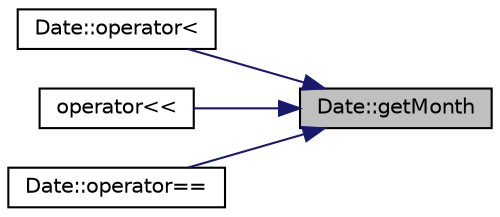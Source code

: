 digraph "Date::getMonth"
{
 // LATEX_PDF_SIZE
  edge [fontname="Helvetica",fontsize="10",labelfontname="Helvetica",labelfontsize="10"];
  node [fontname="Helvetica",fontsize="10",shape=record];
  rankdir="RL";
  Node1 [label="Date::getMonth",height=0.2,width=0.4,color="black", fillcolor="grey75", style="filled", fontcolor="black",tooltip=" "];
  Node1 -> Node2 [dir="back",color="midnightblue",fontsize="10",style="solid",fontname="Helvetica"];
  Node2 [label="Date::operator\<",height=0.2,width=0.4,color="black", fillcolor="white", style="filled",URL="$class_date.html#a42bf31e1ff4d0cfcf71849876e670a1b",tooltip=" "];
  Node1 -> Node3 [dir="back",color="midnightblue",fontsize="10",style="solid",fontname="Helvetica"];
  Node3 [label="operator\<\<",height=0.2,width=0.4,color="black", fillcolor="white", style="filled",URL="$_date_8h.html#a8e8b3d76200d2f9bc2eefc5c30b1f326",tooltip=" "];
  Node1 -> Node4 [dir="back",color="midnightblue",fontsize="10",style="solid",fontname="Helvetica"];
  Node4 [label="Date::operator==",height=0.2,width=0.4,color="black", fillcolor="white", style="filled",URL="$class_date.html#a16b90fa191e5d3080aa558fb29c676d2",tooltip=" "];
}
